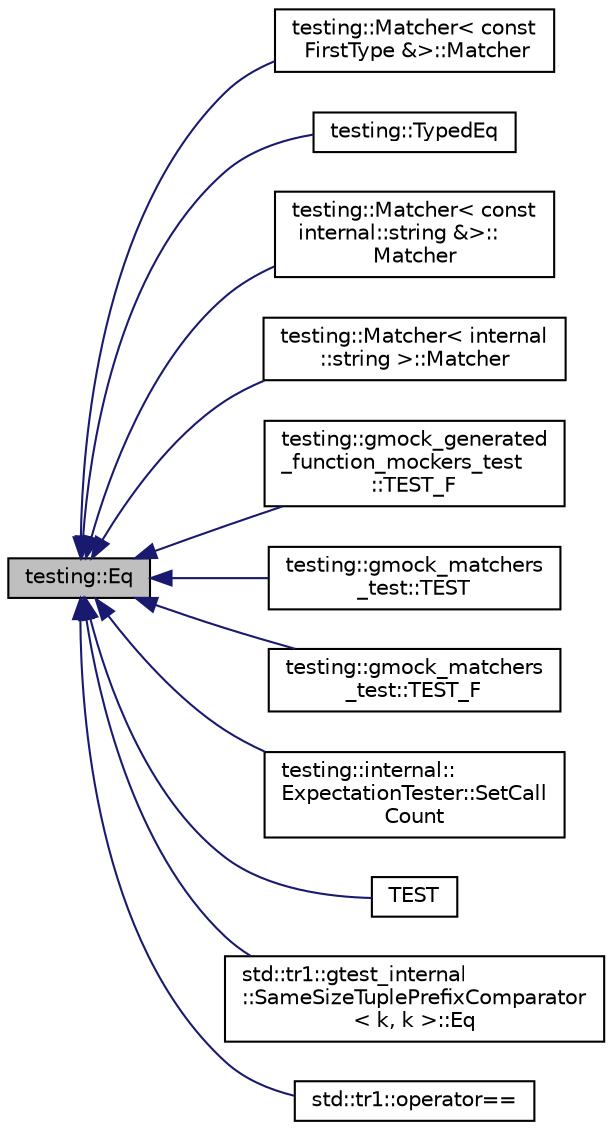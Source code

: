 digraph "testing::Eq"
{
  edge [fontname="Helvetica",fontsize="10",labelfontname="Helvetica",labelfontsize="10"];
  node [fontname="Helvetica",fontsize="10",shape=record];
  rankdir="LR";
  Node548 [label="testing::Eq",height=0.2,width=0.4,color="black", fillcolor="grey75", style="filled", fontcolor="black"];
  Node548 -> Node549 [dir="back",color="midnightblue",fontsize="10",style="solid",fontname="Helvetica"];
  Node549 [label="testing::Matcher\< const\l FirstType &\>::Matcher",height=0.2,width=0.4,color="black", fillcolor="white", style="filled",URL="$d3/d31/classtesting_1_1_matcher.html#adc75e0bd47ffc75ba8a5f760372d0493"];
  Node548 -> Node550 [dir="back",color="midnightblue",fontsize="10",style="solid",fontname="Helvetica"];
  Node550 [label="testing::TypedEq",height=0.2,width=0.4,color="black", fillcolor="white", style="filled",URL="$d0/d75/namespacetesting.html#a57c9aba17aaa27d818e80a1eec81070f"];
  Node548 -> Node551 [dir="back",color="midnightblue",fontsize="10",style="solid",fontname="Helvetica"];
  Node551 [label="testing::Matcher\< const\l internal::string &\>::\lMatcher",height=0.2,width=0.4,color="black", fillcolor="white", style="filled",URL="$d1/d0f/classtesting_1_1_matcher_3_01const_01internal_1_1string_01_6_4.html#a5014c9227335b575a1c0167b9c609bf8"];
  Node548 -> Node552 [dir="back",color="midnightblue",fontsize="10",style="solid",fontname="Helvetica"];
  Node552 [label="testing::Matcher\< internal\l::string \>::Matcher",height=0.2,width=0.4,color="black", fillcolor="white", style="filled",URL="$d4/de4/classtesting_1_1_matcher_3_01internal_1_1string_01_4.html#ae2d21038e4dcc25776187d8bff1665f3"];
  Node548 -> Node553 [dir="back",color="midnightblue",fontsize="10",style="solid",fontname="Helvetica"];
  Node553 [label="testing::gmock_generated\l_function_mockers_test\l::TEST_F",height=0.2,width=0.4,color="black", fillcolor="white", style="filled",URL="$dc/d1b/namespacetesting_1_1gmock__generated__function__mockers__test.html#a835348f70c0335c9213153f72138d12f"];
  Node548 -> Node554 [dir="back",color="midnightblue",fontsize="10",style="solid",fontname="Helvetica"];
  Node554 [label="testing::gmock_matchers\l_test::TEST",height=0.2,width=0.4,color="black", fillcolor="white", style="filled",URL="$d5/de1/namespacetesting_1_1gmock__matchers__test.html#ab37bd0e535503a8f39e34b0554b2fb28"];
  Node548 -> Node555 [dir="back",color="midnightblue",fontsize="10",style="solid",fontname="Helvetica"];
  Node555 [label="testing::gmock_matchers\l_test::TEST_F",height=0.2,width=0.4,color="black", fillcolor="white", style="filled",URL="$d5/de1/namespacetesting_1_1gmock__matchers__test.html#a074ca2babea203d1a54d69ff1fde5c59"];
  Node548 -> Node556 [dir="back",color="midnightblue",fontsize="10",style="solid",fontname="Helvetica"];
  Node556 [label="testing::internal::\lExpectationTester::SetCall\lCount",height=0.2,width=0.4,color="black", fillcolor="white", style="filled",URL="$db/d6d/classtesting_1_1internal_1_1_expectation_tester.html#af5d762355ef83f414c4b0fc14c8fc943"];
  Node548 -> Node557 [dir="back",color="midnightblue",fontsize="10",style="solid",fontname="Helvetica"];
  Node557 [label="TEST",height=0.2,width=0.4,color="black", fillcolor="white", style="filled",URL="$d8/dce/gmock__link__test_8h.html#a9ac86d1d3b037000c95d84125b493aa2"];
  Node548 -> Node558 [dir="back",color="midnightblue",fontsize="10",style="solid",fontname="Helvetica"];
  Node558 [label="std::tr1::gtest_internal\l::SameSizeTuplePrefixComparator\l\< k, k \>::Eq",height=0.2,width=0.4,color="black", fillcolor="white", style="filled",URL="$dc/d05/structstd_1_1tr1_1_1gtest__internal_1_1_same_size_tuple_prefix_comparator_3_01k_00_01k_01_4.html#a5564fbade05a2d0522d9899da62c2119"];
  Node548 -> Node559 [dir="back",color="midnightblue",fontsize="10",style="solid",fontname="Helvetica"];
  Node559 [label="std::tr1::operator==",height=0.2,width=0.4,color="black", fillcolor="white", style="filled",URL="$d2/db7/namespacestd_1_1tr1.html#af4516de784404381f9b14797694b6311"];
}
